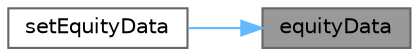 digraph "equityData"
{
 // INTERACTIVE_SVG=YES
 // LATEX_PDF_SIZE
  bgcolor="transparent";
  edge [fontname=Helvetica,fontsize=10,labelfontname=Helvetica,labelfontsize=10];
  node [fontname=Helvetica,fontsize=10,shape=box,height=0.2,width=0.4];
  rankdir="RL";
  Node1 [label="equityData",height=0.2,width=0.4,color="gray40", fillcolor="grey60", style="filled", fontcolor="black",tooltip=" "];
  Node1 -> Node2 [dir="back",color="steelblue1",style="solid"];
  Node2 [label="setEquityData",height=0.2,width=0.4,color="grey40", fillcolor="white", style="filled",URL="$classore_1_1data_1_1_equity_reference_datum.html#a7edf9517ec93e61c017dea0c29e3a87b",tooltip=" "];
}
